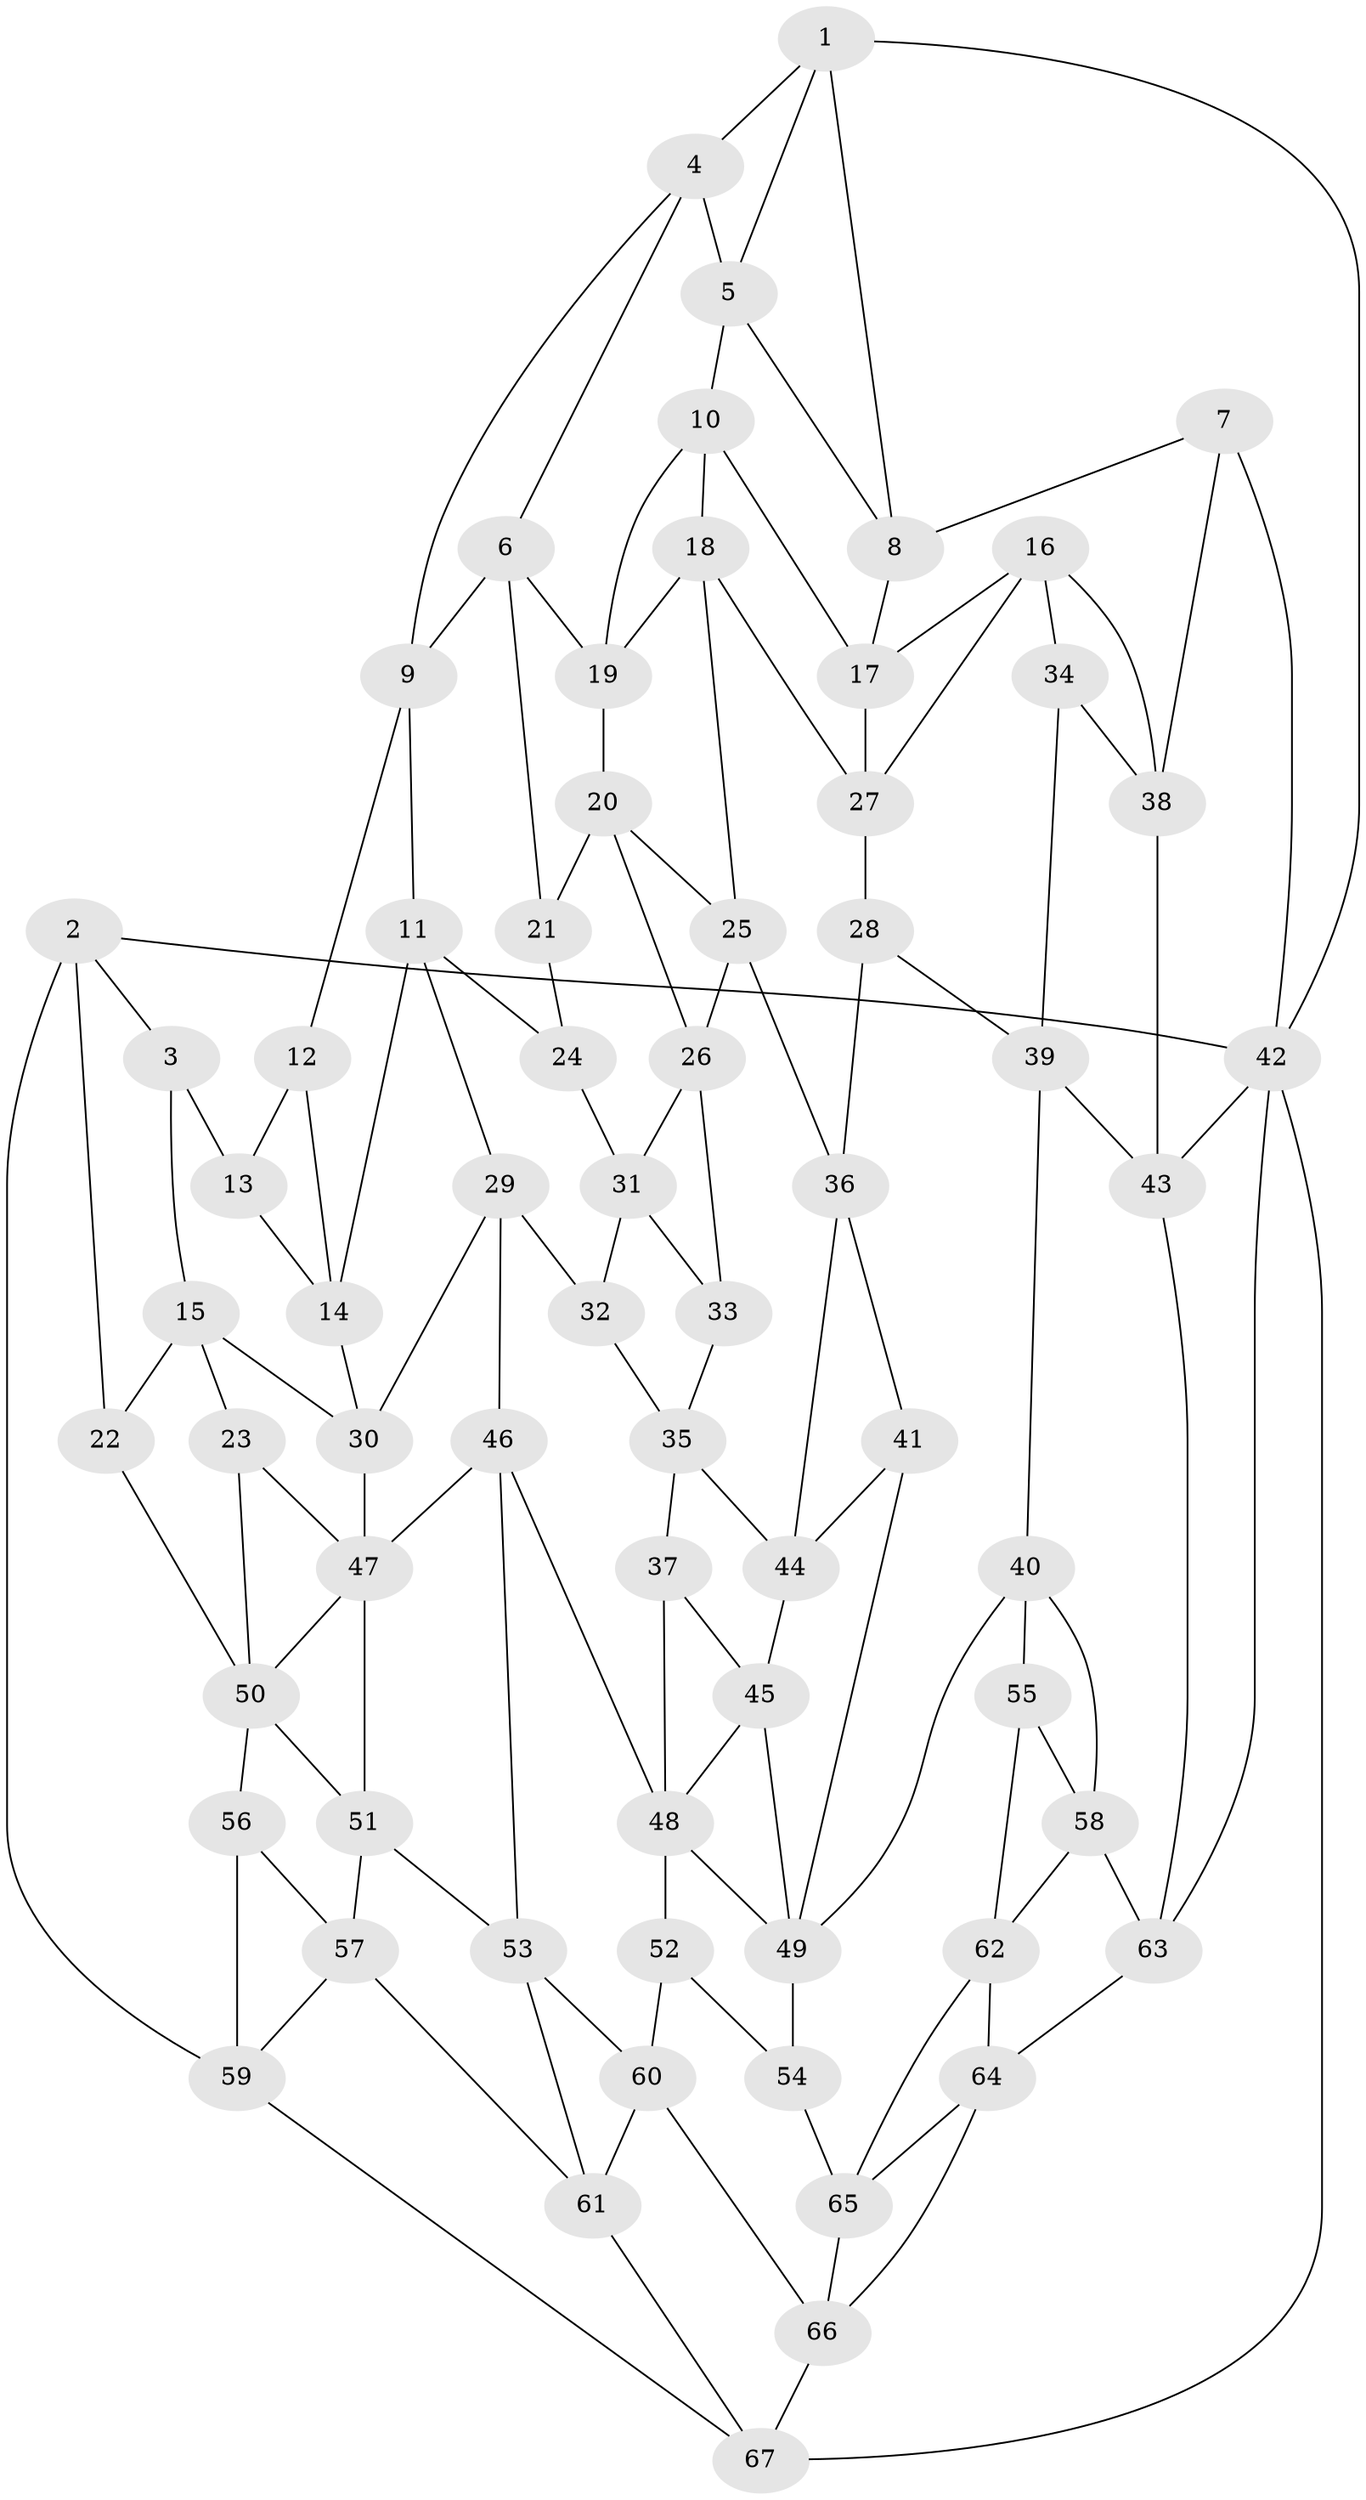 // original degree distribution, {3: 0.015037593984962405, 4: 0.22556390977443608, 6: 0.20300751879699247, 5: 0.556390977443609}
// Generated by graph-tools (version 1.1) at 2025/27/03/09/25 03:27:03]
// undirected, 67 vertices, 128 edges
graph export_dot {
graph [start="1"]
  node [color=gray90,style=filled];
  1;
  2;
  3;
  4;
  5;
  6;
  7;
  8;
  9;
  10;
  11;
  12;
  13;
  14;
  15;
  16;
  17;
  18;
  19;
  20;
  21;
  22;
  23;
  24;
  25;
  26;
  27;
  28;
  29;
  30;
  31;
  32;
  33;
  34;
  35;
  36;
  37;
  38;
  39;
  40;
  41;
  42;
  43;
  44;
  45;
  46;
  47;
  48;
  49;
  50;
  51;
  52;
  53;
  54;
  55;
  56;
  57;
  58;
  59;
  60;
  61;
  62;
  63;
  64;
  65;
  66;
  67;
  1 -- 4 [weight=1.0];
  1 -- 5 [weight=1.0];
  1 -- 8 [weight=1.0];
  1 -- 42 [weight=1.0];
  2 -- 3 [weight=1.0];
  2 -- 22 [weight=2.0];
  2 -- 42 [weight=1.0];
  2 -- 59 [weight=1.0];
  3 -- 13 [weight=1.0];
  3 -- 15 [weight=1.0];
  4 -- 5 [weight=1.0];
  4 -- 6 [weight=1.0];
  4 -- 9 [weight=1.0];
  5 -- 8 [weight=1.0];
  5 -- 10 [weight=1.0];
  6 -- 9 [weight=1.0];
  6 -- 19 [weight=1.0];
  6 -- 21 [weight=1.0];
  7 -- 8 [weight=1.0];
  7 -- 38 [weight=1.0];
  7 -- 42 [weight=1.0];
  8 -- 17 [weight=1.0];
  9 -- 11 [weight=1.0];
  9 -- 12 [weight=1.0];
  10 -- 17 [weight=1.0];
  10 -- 18 [weight=1.0];
  10 -- 19 [weight=1.0];
  11 -- 14 [weight=1.0];
  11 -- 24 [weight=1.0];
  11 -- 29 [weight=1.0];
  12 -- 13 [weight=2.0];
  12 -- 14 [weight=1.0];
  13 -- 14 [weight=1.0];
  14 -- 30 [weight=1.0];
  15 -- 22 [weight=1.0];
  15 -- 23 [weight=1.0];
  15 -- 30 [weight=1.0];
  16 -- 17 [weight=1.0];
  16 -- 27 [weight=1.0];
  16 -- 34 [weight=1.0];
  16 -- 38 [weight=1.0];
  17 -- 27 [weight=1.0];
  18 -- 19 [weight=1.0];
  18 -- 25 [weight=1.0];
  18 -- 27 [weight=1.0];
  19 -- 20 [weight=1.0];
  20 -- 21 [weight=1.0];
  20 -- 25 [weight=1.0];
  20 -- 26 [weight=1.0];
  21 -- 24 [weight=2.0];
  22 -- 50 [weight=1.0];
  23 -- 47 [weight=1.0];
  23 -- 50 [weight=1.0];
  24 -- 31 [weight=1.0];
  25 -- 26 [weight=1.0];
  25 -- 36 [weight=1.0];
  26 -- 31 [weight=1.0];
  26 -- 33 [weight=1.0];
  27 -- 28 [weight=1.0];
  28 -- 36 [weight=1.0];
  28 -- 39 [weight=1.0];
  29 -- 30 [weight=1.0];
  29 -- 32 [weight=1.0];
  29 -- 46 [weight=1.0];
  30 -- 47 [weight=1.0];
  31 -- 32 [weight=1.0];
  31 -- 33 [weight=1.0];
  32 -- 35 [weight=1.0];
  33 -- 35 [weight=1.0];
  34 -- 38 [weight=1.0];
  34 -- 39 [weight=1.0];
  35 -- 37 [weight=1.0];
  35 -- 44 [weight=1.0];
  36 -- 41 [weight=1.0];
  36 -- 44 [weight=1.0];
  37 -- 45 [weight=1.0];
  37 -- 48 [weight=1.0];
  38 -- 43 [weight=1.0];
  39 -- 40 [weight=1.0];
  39 -- 43 [weight=1.0];
  40 -- 49 [weight=1.0];
  40 -- 55 [weight=1.0];
  40 -- 58 [weight=1.0];
  41 -- 44 [weight=1.0];
  41 -- 49 [weight=1.0];
  42 -- 43 [weight=1.0];
  42 -- 63 [weight=1.0];
  42 -- 67 [weight=1.0];
  43 -- 63 [weight=1.0];
  44 -- 45 [weight=1.0];
  45 -- 48 [weight=1.0];
  45 -- 49 [weight=1.0];
  46 -- 47 [weight=1.0];
  46 -- 48 [weight=1.0];
  46 -- 53 [weight=1.0];
  47 -- 50 [weight=1.0];
  47 -- 51 [weight=2.0];
  48 -- 49 [weight=1.0];
  48 -- 52 [weight=2.0];
  49 -- 54 [weight=1.0];
  50 -- 51 [weight=2.0];
  50 -- 56 [weight=1.0];
  51 -- 53 [weight=1.0];
  51 -- 57 [weight=1.0];
  52 -- 54 [weight=1.0];
  52 -- 60 [weight=1.0];
  53 -- 60 [weight=1.0];
  53 -- 61 [weight=1.0];
  54 -- 65 [weight=1.0];
  55 -- 58 [weight=1.0];
  55 -- 62 [weight=1.0];
  56 -- 57 [weight=1.0];
  56 -- 59 [weight=2.0];
  57 -- 59 [weight=1.0];
  57 -- 61 [weight=1.0];
  58 -- 62 [weight=1.0];
  58 -- 63 [weight=1.0];
  59 -- 67 [weight=1.0];
  60 -- 61 [weight=1.0];
  60 -- 66 [weight=1.0];
  61 -- 67 [weight=1.0];
  62 -- 64 [weight=1.0];
  62 -- 65 [weight=1.0];
  63 -- 64 [weight=1.0];
  64 -- 65 [weight=1.0];
  64 -- 66 [weight=1.0];
  65 -- 66 [weight=1.0];
  66 -- 67 [weight=1.0];
}
